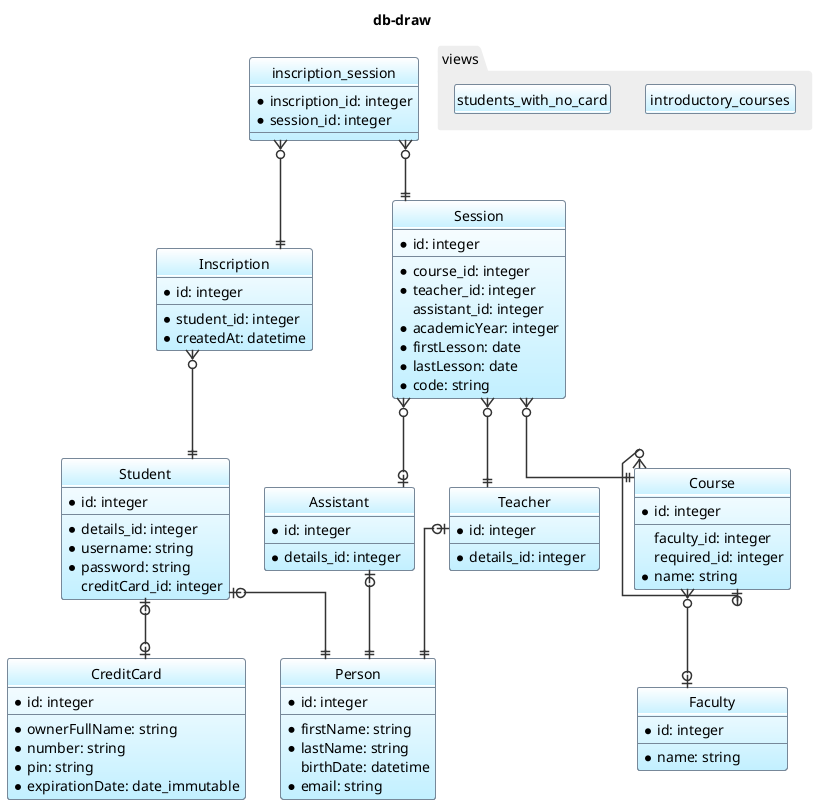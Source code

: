 @startuml
hide empty members
hide circle
skinparam ArrowColor #333
skinparam ArrowThickness 1.5
skinparam ClassBackgroundColor White-APPLICATION
skinparam ClassBorderColor LightSlateGray
skinparam ClassBorderThickness 1
skinparam MinClassWidth 150
skinparam LineType Ortho
skinparam Shadowing false
skinparam PackageBackgroundColor #eee
skinparam PackageBorderColor #eee
skinparam PackageFontStyle normal
title db-draw
entity Assistant {
* id: integer
--
* details_id: integer
}
entity Course {
* id: integer
--
 faculty_id: integer
 required_id: integer
* name: string
}
entity CreditCard {
* id: integer
--
* ownerFullName: string
* number: string
* pin: string
* expirationDate: date_immutable
}
entity Faculty {
* id: integer
--
* name: string
}
entity Inscription {
* id: integer
--
* student_id: integer
* createdAt: datetime
}
entity Person {
* id: integer
--
* firstName: string
* lastName: string
 birthDate: datetime
* email: string
}
entity Session {
* id: integer
--
* course_id: integer
* teacher_id: integer
 assistant_id: integer
* academicYear: integer
* firstLesson: date
* lastLesson: date
* code: string
}
entity Student {
* id: integer
--
* details_id: integer
* username: string
* password: string
 creditCard_id: integer
}
entity Teacher {
* id: integer
--
* details_id: integer
}
entity inscription_session {
* inscription_id: integer
* session_id: integer
--
}
Assistant |o--|| Person
Course }o--o| Faculty
Course }o--o| Course
Inscription }o--|| Student
Session }o--|| Teacher
Session }o--|| Course
Session }o--o| Assistant
Student |o--o| CreditCard
Student |o--|| Person
Teacher |o--|| Person
inscription_session }o--|| Inscription
inscription_session }o--|| Session
package "views" {
entity introductory_courses { }
entity students_with_no_card { }
}
@enduml
